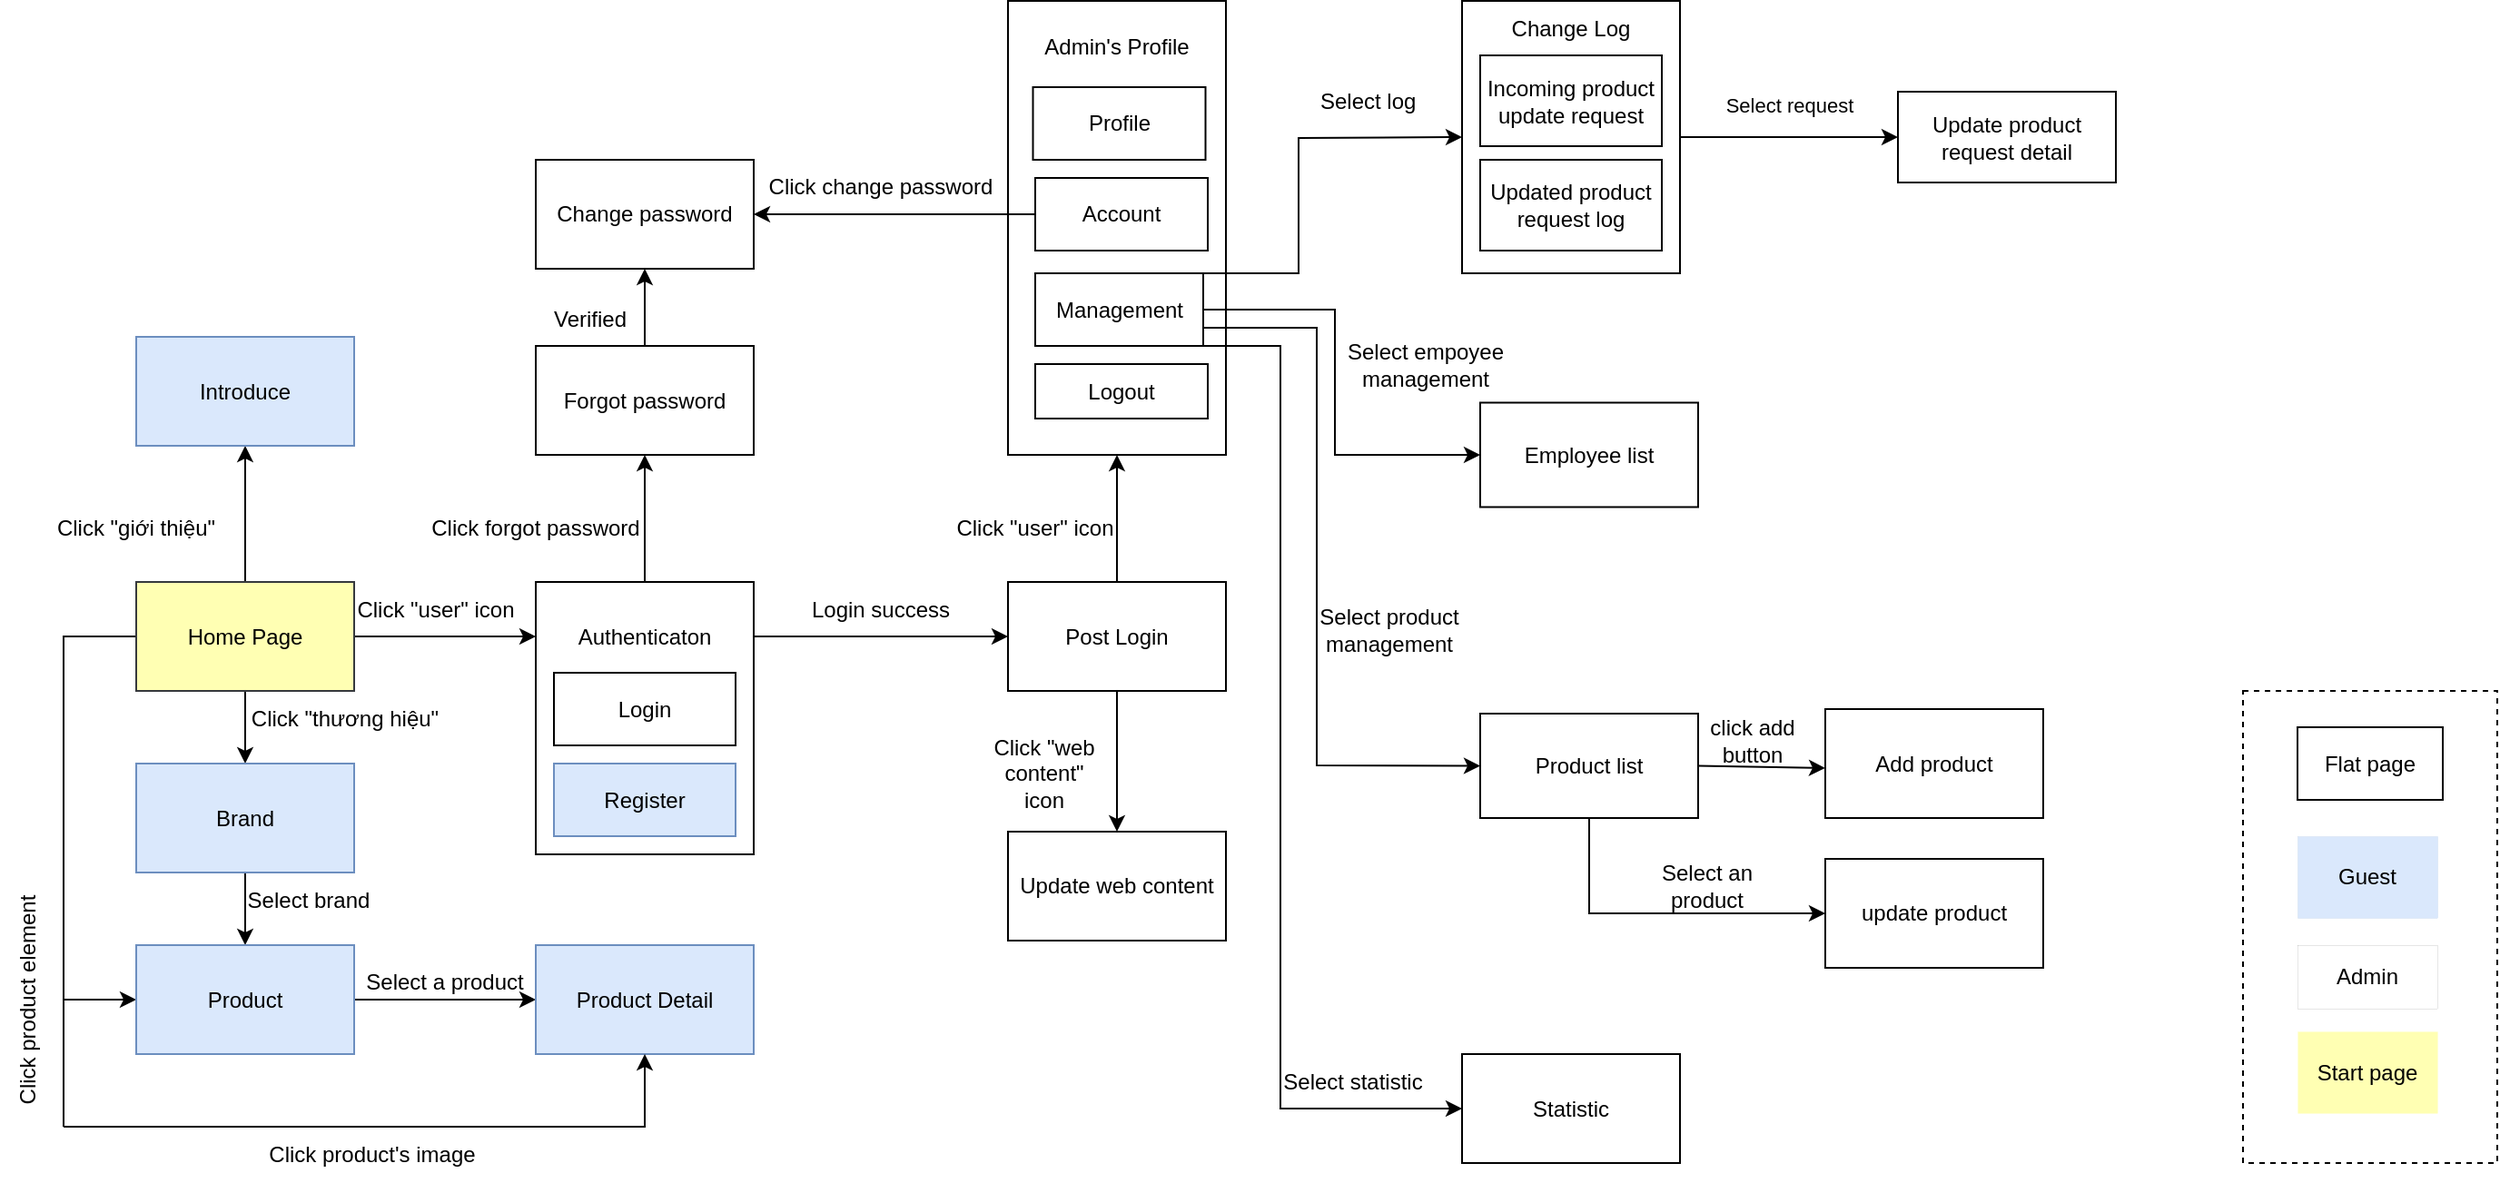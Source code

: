 <mxfile version="21.7.5" type="device">
  <diagram id="_5H-L2p9wcAScAushxqT" name="Trang-1">
    <mxGraphModel dx="255" dy="596" grid="1" gridSize="10" guides="1" tooltips="1" connect="1" arrows="1" fold="1" page="1" pageScale="1" pageWidth="850" pageHeight="1100" math="0" shadow="0">
      <root>
        <mxCell id="0" />
        <mxCell id="1" parent="0" />
        <mxCell id="MCsUvH6jt3mRJvjkBpip-1" style="edgeStyle=orthogonalEdgeStyle;rounded=0;orthogonalLoop=1;jettySize=auto;html=1;entryX=0.5;entryY=0;entryDx=0;entryDy=0;" parent="1" source="MCsUvH6jt3mRJvjkBpip-5" target="MCsUvH6jt3mRJvjkBpip-7" edge="1">
          <mxGeometry relative="1" as="geometry" />
        </mxCell>
        <mxCell id="MCsUvH6jt3mRJvjkBpip-2" style="edgeStyle=orthogonalEdgeStyle;rounded=0;orthogonalLoop=1;jettySize=auto;html=1;entryX=0;entryY=0.5;entryDx=0;entryDy=0;" parent="1" source="MCsUvH6jt3mRJvjkBpip-5" target="MCsUvH6jt3mRJvjkBpip-9" edge="1">
          <mxGeometry relative="1" as="geometry">
            <mxPoint x="990" y="902.5" as="targetPoint" />
            <Array as="points">
              <mxPoint x="960" y="672.5" />
              <mxPoint x="960" y="872.5" />
            </Array>
          </mxGeometry>
        </mxCell>
        <mxCell id="MCsUvH6jt3mRJvjkBpip-3" style="edgeStyle=orthogonalEdgeStyle;rounded=0;orthogonalLoop=1;jettySize=auto;html=1;" parent="1" source="MCsUvH6jt3mRJvjkBpip-5" edge="1">
          <mxGeometry relative="1" as="geometry">
            <mxPoint x="1220" y="672.5" as="targetPoint" />
          </mxGeometry>
        </mxCell>
        <mxCell id="MCsUvH6jt3mRJvjkBpip-4" style="edgeStyle=orthogonalEdgeStyle;rounded=0;orthogonalLoop=1;jettySize=auto;html=1;entryX=0.5;entryY=1;entryDx=0;entryDy=0;" parent="1" source="MCsUvH6jt3mRJvjkBpip-5" target="MCsUvH6jt3mRJvjkBpip-12" edge="1">
          <mxGeometry relative="1" as="geometry" />
        </mxCell>
        <mxCell id="MCsUvH6jt3mRJvjkBpip-5" value="Home Page" style="rounded=0;whiteSpace=wrap;html=1;fillColor=#FFFFB3;strokeColor=#36393d;" parent="1" vertex="1">
          <mxGeometry x="1000" y="642.5" width="120" height="60" as="geometry" />
        </mxCell>
        <mxCell id="MCsUvH6jt3mRJvjkBpip-6" value="" style="edgeStyle=orthogonalEdgeStyle;rounded=0;orthogonalLoop=1;jettySize=auto;html=1;" parent="1" source="MCsUvH6jt3mRJvjkBpip-7" target="MCsUvH6jt3mRJvjkBpip-9" edge="1">
          <mxGeometry relative="1" as="geometry" />
        </mxCell>
        <mxCell id="MCsUvH6jt3mRJvjkBpip-7" value="Brand" style="rounded=0;whiteSpace=wrap;html=1;fillColor=#dae8fc;strokeColor=#6c8ebf;" parent="1" vertex="1">
          <mxGeometry x="1000" y="742.5" width="120" height="60" as="geometry" />
        </mxCell>
        <mxCell id="MCsUvH6jt3mRJvjkBpip-8" style="edgeStyle=orthogonalEdgeStyle;rounded=0;orthogonalLoop=1;jettySize=auto;html=1;entryX=0;entryY=0.5;entryDx=0;entryDy=0;" parent="1" source="MCsUvH6jt3mRJvjkBpip-9" target="MCsUvH6jt3mRJvjkBpip-14" edge="1">
          <mxGeometry relative="1" as="geometry">
            <mxPoint x="1210" y="902.5" as="targetPoint" />
          </mxGeometry>
        </mxCell>
        <mxCell id="MCsUvH6jt3mRJvjkBpip-9" value="Product" style="rounded=0;whiteSpace=wrap;html=1;fillColor=#dae8fc;strokeColor=#6c8ebf;" parent="1" vertex="1">
          <mxGeometry x="1000" y="842.5" width="120" height="60" as="geometry" />
        </mxCell>
        <mxCell id="MCsUvH6jt3mRJvjkBpip-10" style="edgeStyle=orthogonalEdgeStyle;rounded=0;orthogonalLoop=1;jettySize=auto;html=1;entryX=0;entryY=0.5;entryDx=0;entryDy=0;" parent="1" source="MCsUvH6jt3mRJvjkBpip-11" target="MCsUvH6jt3mRJvjkBpip-13" edge="1">
          <mxGeometry relative="1" as="geometry">
            <mxPoint x="1420" y="672.5" as="targetPoint" />
            <Array as="points">
              <mxPoint x="1350" y="672.5" />
              <mxPoint x="1350" y="672.5" />
            </Array>
          </mxGeometry>
        </mxCell>
        <mxCell id="MCsUvH6jt3mRJvjkBpip-11" value="" style="rounded=0;whiteSpace=wrap;html=1;" parent="1" vertex="1">
          <mxGeometry x="1220" y="642.5" width="120" height="150" as="geometry" />
        </mxCell>
        <mxCell id="MCsUvH6jt3mRJvjkBpip-12" value="Introduce" style="rounded=0;whiteSpace=wrap;html=1;fillColor=#dae8fc;strokeColor=#6c8ebf;" parent="1" vertex="1">
          <mxGeometry x="1000" y="507.5" width="120" height="60" as="geometry" />
        </mxCell>
        <mxCell id="MCsUvH6jt3mRJvjkBpip-13" value="Post Login" style="rounded=0;whiteSpace=wrap;html=1;" parent="1" vertex="1">
          <mxGeometry x="1480" y="642.5" width="120" height="60" as="geometry" />
        </mxCell>
        <mxCell id="MCsUvH6jt3mRJvjkBpip-14" value="Product Detail" style="rounded=0;whiteSpace=wrap;html=1;fillColor=#dae8fc;strokeColor=#6c8ebf;" parent="1" vertex="1">
          <mxGeometry x="1220" y="842.5" width="120" height="60" as="geometry" />
        </mxCell>
        <mxCell id="MCsUvH6jt3mRJvjkBpip-15" value="" style="endArrow=none;html=1;rounded=0;" parent="1" edge="1">
          <mxGeometry width="50" height="50" relative="1" as="geometry">
            <mxPoint x="960" y="942.5" as="sourcePoint" />
            <mxPoint x="960" y="872.5" as="targetPoint" />
          </mxGeometry>
        </mxCell>
        <mxCell id="MCsUvH6jt3mRJvjkBpip-16" value="" style="endArrow=classic;html=1;rounded=0;entryX=0.5;entryY=1;entryDx=0;entryDy=0;" parent="1" target="MCsUvH6jt3mRJvjkBpip-14" edge="1">
          <mxGeometry width="50" height="50" relative="1" as="geometry">
            <mxPoint x="960" y="942.5" as="sourcePoint" />
            <mxPoint x="1400" y="972.5" as="targetPoint" />
            <Array as="points">
              <mxPoint x="1280" y="942.5" />
            </Array>
          </mxGeometry>
        </mxCell>
        <mxCell id="MCsUvH6jt3mRJvjkBpip-17" value="Forgot password" style="rounded=0;whiteSpace=wrap;html=1;" parent="1" vertex="1">
          <mxGeometry x="1220" y="512.5" width="120" height="60" as="geometry" />
        </mxCell>
        <mxCell id="MCsUvH6jt3mRJvjkBpip-18" value="" style="rounded=0;whiteSpace=wrap;html=1;" parent="1" vertex="1">
          <mxGeometry x="1480" y="322.5" width="120" height="250" as="geometry" />
        </mxCell>
        <mxCell id="MCsUvH6jt3mRJvjkBpip-19" value="Admin&#39;s Profile" style="text;html=1;strokeColor=none;fillColor=none;align=center;verticalAlign=middle;whiteSpace=wrap;rounded=0;" parent="1" vertex="1">
          <mxGeometry x="1495" y="332.5" width="90" height="30" as="geometry" />
        </mxCell>
        <mxCell id="MCsUvH6jt3mRJvjkBpip-22" value="Account" style="rounded=0;whiteSpace=wrap;html=1;" parent="1" vertex="1">
          <mxGeometry x="1495" y="420" width="95" height="40" as="geometry" />
        </mxCell>
        <mxCell id="MCsUvH6jt3mRJvjkBpip-23" value="" style="endArrow=classic;html=1;rounded=0;exitX=0.5;exitY=0;exitDx=0;exitDy=0;entryX=0.5;entryY=1;entryDx=0;entryDy=0;" parent="1" source="MCsUvH6jt3mRJvjkBpip-13" target="MCsUvH6jt3mRJvjkBpip-18" edge="1">
          <mxGeometry width="50" height="50" relative="1" as="geometry">
            <mxPoint x="1460" y="532.5" as="sourcePoint" />
            <mxPoint x="1510" y="482.5" as="targetPoint" />
          </mxGeometry>
        </mxCell>
        <mxCell id="MCsUvH6jt3mRJvjkBpip-24" value="" style="endArrow=classic;html=1;rounded=0;entryX=1;entryY=0.5;entryDx=0;entryDy=0;exitX=0;exitY=0.5;exitDx=0;exitDy=0;" parent="1" source="MCsUvH6jt3mRJvjkBpip-22" target="MCsUvH6jt3mRJvjkBpip-25" edge="1">
          <mxGeometry width="50" height="50" relative="1" as="geometry">
            <mxPoint x="1400" y="422.5" as="sourcePoint" />
            <mxPoint x="1380" y="542.5" as="targetPoint" />
          </mxGeometry>
        </mxCell>
        <mxCell id="MCsUvH6jt3mRJvjkBpip-25" value="Change password" style="rounded=0;whiteSpace=wrap;html=1;" parent="1" vertex="1">
          <mxGeometry x="1220" y="410" width="120" height="60" as="geometry" />
        </mxCell>
        <mxCell id="MCsUvH6jt3mRJvjkBpip-26" value="" style="endArrow=classic;html=1;rounded=0;exitX=0.5;exitY=0;exitDx=0;exitDy=0;entryX=0.5;entryY=1;entryDx=0;entryDy=0;" parent="1" source="MCsUvH6jt3mRJvjkBpip-11" target="MCsUvH6jt3mRJvjkBpip-17" edge="1">
          <mxGeometry width="50" height="50" relative="1" as="geometry">
            <mxPoint x="1240" y="592.5" as="sourcePoint" />
            <mxPoint x="1290" y="542.5" as="targetPoint" />
          </mxGeometry>
        </mxCell>
        <mxCell id="MCsUvH6jt3mRJvjkBpip-27" value="" style="endArrow=classic;html=1;rounded=0;exitX=0.5;exitY=0;exitDx=0;exitDy=0;entryX=0.5;entryY=1;entryDx=0;entryDy=0;" parent="1" source="MCsUvH6jt3mRJvjkBpip-17" target="MCsUvH6jt3mRJvjkBpip-25" edge="1">
          <mxGeometry width="50" height="50" relative="1" as="geometry">
            <mxPoint x="1350" y="532.5" as="sourcePoint" />
            <mxPoint x="1400" y="482.5" as="targetPoint" />
          </mxGeometry>
        </mxCell>
        <mxCell id="MCsUvH6jt3mRJvjkBpip-38" value="Logout" style="rounded=0;whiteSpace=wrap;html=1;" parent="1" vertex="1">
          <mxGeometry x="1495" y="522.5" width="95" height="30" as="geometry" />
        </mxCell>
        <mxCell id="MCsUvH6jt3mRJvjkBpip-39" value="Login" style="rounded=0;whiteSpace=wrap;html=1;" parent="1" vertex="1">
          <mxGeometry x="1230" y="692.5" width="100" height="40" as="geometry" />
        </mxCell>
        <mxCell id="MCsUvH6jt3mRJvjkBpip-40" value="Register" style="rounded=0;whiteSpace=wrap;html=1;fillColor=#dae8fc;strokeColor=#6c8ebf;" parent="1" vertex="1">
          <mxGeometry x="1230" y="742.5" width="100" height="40" as="geometry" />
        </mxCell>
        <mxCell id="MCsUvH6jt3mRJvjkBpip-41" value="Authenticaton" style="text;html=1;strokeColor=none;fillColor=none;align=center;verticalAlign=middle;whiteSpace=wrap;rounded=0;" parent="1" vertex="1">
          <mxGeometry x="1250" y="657.5" width="60" height="30" as="geometry" />
        </mxCell>
        <mxCell id="MCsUvH6jt3mRJvjkBpip-46" value="Management" style="rounded=0;whiteSpace=wrap;html=1;" parent="1" vertex="1">
          <mxGeometry x="1495" y="472.5" width="92.5" height="40" as="geometry" />
        </mxCell>
        <mxCell id="MCsUvH6jt3mRJvjkBpip-52" value="Click &quot;giới thiệu&quot;" style="text;html=1;strokeColor=none;fillColor=none;align=center;verticalAlign=middle;whiteSpace=wrap;rounded=0;" parent="1" vertex="1">
          <mxGeometry x="940" y="597.5" width="120" height="30" as="geometry" />
        </mxCell>
        <mxCell id="MCsUvH6jt3mRJvjkBpip-53" value="Click &quot;thương hiệu&quot;" style="text;html=1;strokeColor=none;fillColor=none;align=center;verticalAlign=middle;whiteSpace=wrap;rounded=0;" parent="1" vertex="1">
          <mxGeometry x="1060" y="702.5" width="110" height="30" as="geometry" />
        </mxCell>
        <mxCell id="MCsUvH6jt3mRJvjkBpip-54" value="Select brand" style="text;html=1;strokeColor=none;fillColor=none;align=center;verticalAlign=middle;whiteSpace=wrap;rounded=0;" parent="1" vertex="1">
          <mxGeometry x="1060" y="802.5" width="70" height="30" as="geometry" />
        </mxCell>
        <mxCell id="MCsUvH6jt3mRJvjkBpip-55" value="Click product element" style="text;html=1;strokeColor=none;fillColor=none;align=center;verticalAlign=middle;whiteSpace=wrap;rounded=0;rotation=-90;" parent="1" vertex="1">
          <mxGeometry x="880" y="857.5" width="120" height="30" as="geometry" />
        </mxCell>
        <mxCell id="MCsUvH6jt3mRJvjkBpip-57" value="Click product&#39;s image" style="text;html=1;strokeColor=none;fillColor=none;align=center;verticalAlign=middle;whiteSpace=wrap;rounded=0;" parent="1" vertex="1">
          <mxGeometry x="1070" y="942.5" width="120" height="30" as="geometry" />
        </mxCell>
        <mxCell id="MCsUvH6jt3mRJvjkBpip-59" value="Select a product" style="text;html=1;strokeColor=none;fillColor=none;align=center;verticalAlign=middle;whiteSpace=wrap;rounded=0;" parent="1" vertex="1">
          <mxGeometry x="1120" y="847.5" width="100" height="30" as="geometry" />
        </mxCell>
        <mxCell id="MCsUvH6jt3mRJvjkBpip-60" value="Click &quot;user&quot; icon" style="text;html=1;strokeColor=none;fillColor=none;align=center;verticalAlign=middle;whiteSpace=wrap;rounded=0;" parent="1" vertex="1">
          <mxGeometry x="1120" y="642.5" width="90" height="30" as="geometry" />
        </mxCell>
        <mxCell id="MCsUvH6jt3mRJvjkBpip-65" value="Click forgot password" style="text;html=1;strokeColor=none;fillColor=none;align=center;verticalAlign=middle;whiteSpace=wrap;rounded=0;" parent="1" vertex="1">
          <mxGeometry x="1160" y="597.5" width="120" height="30" as="geometry" />
        </mxCell>
        <mxCell id="MCsUvH6jt3mRJvjkBpip-67" value="Verified" style="text;html=1;strokeColor=none;fillColor=none;align=center;verticalAlign=middle;whiteSpace=wrap;rounded=0;" parent="1" vertex="1">
          <mxGeometry x="1220" y="482.5" width="60" height="30" as="geometry" />
        </mxCell>
        <mxCell id="MCsUvH6jt3mRJvjkBpip-68" value="Click change password" style="text;html=1;strokeColor=none;fillColor=none;align=center;verticalAlign=middle;whiteSpace=wrap;rounded=0;rotation=0;" parent="1" vertex="1">
          <mxGeometry x="1340" y="410" width="140" height="30" as="geometry" />
        </mxCell>
        <mxCell id="MCsUvH6jt3mRJvjkBpip-71" value="Login success" style="text;html=1;strokeColor=none;fillColor=none;align=center;verticalAlign=middle;whiteSpace=wrap;rounded=0;" parent="1" vertex="1">
          <mxGeometry x="1370" y="642.5" width="80" height="30" as="geometry" />
        </mxCell>
        <mxCell id="MCsUvH6jt3mRJvjkBpip-72" value="Click &quot;user&quot; icon" style="text;html=1;strokeColor=none;fillColor=none;align=center;verticalAlign=middle;whiteSpace=wrap;rounded=0;" parent="1" vertex="1">
          <mxGeometry x="1450" y="597.5" width="90" height="30" as="geometry" />
        </mxCell>
        <mxCell id="MCsUvH6jt3mRJvjkBpip-95" value="Employee list" style="rounded=0;whiteSpace=wrap;html=1;" parent="1" vertex="1">
          <mxGeometry x="1740" y="543.75" width="120" height="57.5" as="geometry" />
        </mxCell>
        <mxCell id="MCsUvH6jt3mRJvjkBpip-102" value="" style="endArrow=classic;html=1;rounded=0;exitX=1;exitY=0.5;exitDx=0;exitDy=0;entryX=0;entryY=0.5;entryDx=0;entryDy=0;" parent="1" source="MCsUvH6jt3mRJvjkBpip-46" target="MCsUvH6jt3mRJvjkBpip-95" edge="1">
          <mxGeometry width="50" height="50" relative="1" as="geometry">
            <mxPoint x="1740" y="562.5" as="sourcePoint" />
            <mxPoint x="1790" y="512.5" as="targetPoint" />
            <Array as="points">
              <mxPoint x="1660" y="492.5" />
              <mxPoint x="1660" y="572.5" />
            </Array>
          </mxGeometry>
        </mxCell>
        <mxCell id="MCsUvH6jt3mRJvjkBpip-103" value="Select empoyee management" style="text;html=1;strokeColor=none;fillColor=none;align=center;verticalAlign=middle;whiteSpace=wrap;rounded=0;" parent="1" vertex="1">
          <mxGeometry x="1650" y="507.5" width="120" height="30" as="geometry" />
        </mxCell>
        <mxCell id="MCsUvH6jt3mRJvjkBpip-112" value="Product list" style="rounded=0;whiteSpace=wrap;html=1;" parent="1" vertex="1">
          <mxGeometry x="1740" y="715" width="120" height="57.5" as="geometry" />
        </mxCell>
        <mxCell id="MCsUvH6jt3mRJvjkBpip-113" value="Add product" style="rounded=0;whiteSpace=wrap;html=1;" parent="1" vertex="1">
          <mxGeometry x="1930" y="712.5" width="120" height="60" as="geometry" />
        </mxCell>
        <mxCell id="MCsUvH6jt3mRJvjkBpip-114" value="update product" style="rounded=0;whiteSpace=wrap;html=1;" parent="1" vertex="1">
          <mxGeometry x="1930" y="795" width="120" height="60" as="geometry" />
        </mxCell>
        <mxCell id="MCsUvH6jt3mRJvjkBpip-115" value="" style="endArrow=classic;html=1;exitX=1;exitY=0.5;exitDx=0;exitDy=0;" parent="1" source="MCsUvH6jt3mRJvjkBpip-112" edge="1">
          <mxGeometry width="50" height="50" relative="1" as="geometry">
            <mxPoint x="1960" y="815" as="sourcePoint" />
            <mxPoint x="1930" y="745" as="targetPoint" />
          </mxGeometry>
        </mxCell>
        <mxCell id="MCsUvH6jt3mRJvjkBpip-116" value="" style="endArrow=classic;html=1;rounded=0;exitX=0.5;exitY=1;exitDx=0;exitDy=0;entryX=0;entryY=0.5;entryDx=0;entryDy=0;" parent="1" source="MCsUvH6jt3mRJvjkBpip-112" target="MCsUvH6jt3mRJvjkBpip-114" edge="1">
          <mxGeometry width="50" height="50" relative="1" as="geometry">
            <mxPoint x="1960" y="815" as="sourcePoint" />
            <mxPoint x="2010" y="765" as="targetPoint" />
            <Array as="points">
              <mxPoint x="1800" y="825" />
            </Array>
          </mxGeometry>
        </mxCell>
        <mxCell id="MCsUvH6jt3mRJvjkBpip-117" value="click add button" style="text;html=1;strokeColor=none;fillColor=none;align=center;verticalAlign=middle;whiteSpace=wrap;rounded=0;" parent="1" vertex="1">
          <mxGeometry x="1860" y="715" width="60" height="30" as="geometry" />
        </mxCell>
        <mxCell id="MCsUvH6jt3mRJvjkBpip-118" value="Select an product" style="text;html=1;strokeColor=none;fillColor=none;align=center;verticalAlign=middle;whiteSpace=wrap;rounded=0;" parent="1" vertex="1">
          <mxGeometry x="1820" y="795" width="90" height="30" as="geometry" />
        </mxCell>
        <mxCell id="MCsUvH6jt3mRJvjkBpip-119" value="" style="endArrow=classic;html=1;rounded=0;exitX=1;exitY=0.75;exitDx=0;exitDy=0;entryX=0;entryY=0.5;entryDx=0;entryDy=0;" parent="1" source="MCsUvH6jt3mRJvjkBpip-46" target="MCsUvH6jt3mRJvjkBpip-112" edge="1">
          <mxGeometry width="50" height="50" relative="1" as="geometry">
            <mxPoint x="1700" y="642.5" as="sourcePoint" />
            <mxPoint x="1750" y="592.5" as="targetPoint" />
            <Array as="points">
              <mxPoint x="1650" y="502.5" />
              <mxPoint x="1650" y="743.5" />
            </Array>
          </mxGeometry>
        </mxCell>
        <mxCell id="MCsUvH6jt3mRJvjkBpip-122" value="Select product management" style="text;html=1;strokeColor=none;fillColor=none;align=center;verticalAlign=middle;whiteSpace=wrap;rounded=0;" parent="1" vertex="1">
          <mxGeometry x="1630" y="653.75" width="120" height="30" as="geometry" />
        </mxCell>
        <mxCell id="MCsUvH6jt3mRJvjkBpip-126" value="Statistic" style="rounded=0;whiteSpace=wrap;html=1;" parent="1" vertex="1">
          <mxGeometry x="1730" y="902.5" width="120" height="60" as="geometry" />
        </mxCell>
        <mxCell id="MCsUvH6jt3mRJvjkBpip-127" value="" style="endArrow=classic;html=1;rounded=0;exitX=1;exitY=1;exitDx=0;exitDy=0;entryX=0;entryY=0.5;entryDx=0;entryDy=0;" parent="1" source="MCsUvH6jt3mRJvjkBpip-46" target="MCsUvH6jt3mRJvjkBpip-126" edge="1">
          <mxGeometry width="50" height="50" relative="1" as="geometry">
            <mxPoint x="1800" y="482.5" as="sourcePoint" />
            <mxPoint x="1850" y="432.5" as="targetPoint" />
            <Array as="points">
              <mxPoint x="1630" y="512.5" />
              <mxPoint x="1630" y="932.5" />
            </Array>
          </mxGeometry>
        </mxCell>
        <mxCell id="MCsUvH6jt3mRJvjkBpip-129" value="Select statistic" style="text;html=1;strokeColor=none;fillColor=none;align=center;verticalAlign=middle;whiteSpace=wrap;rounded=0;" parent="1" vertex="1">
          <mxGeometry x="1620" y="902.5" width="100" height="30" as="geometry" />
        </mxCell>
        <mxCell id="MCsUvH6jt3mRJvjkBpip-131" value="" style="endArrow=classic;html=1;rounded=0;exitX=0.5;exitY=1;exitDx=0;exitDy=0;" parent="1" source="MCsUvH6jt3mRJvjkBpip-13" target="MCsUvH6jt3mRJvjkBpip-132" edge="1">
          <mxGeometry width="50" height="50" relative="1" as="geometry">
            <mxPoint x="1310" y="832.5" as="sourcePoint" />
            <mxPoint x="1540" y="822.5" as="targetPoint" />
          </mxGeometry>
        </mxCell>
        <mxCell id="MCsUvH6jt3mRJvjkBpip-132" value="Update web content" style="rounded=0;whiteSpace=wrap;html=1;" parent="1" vertex="1">
          <mxGeometry x="1480" y="780" width="120" height="60" as="geometry" />
        </mxCell>
        <mxCell id="MCsUvH6jt3mRJvjkBpip-133" value="Click &quot;web content&quot; icon" style="text;html=1;strokeColor=none;fillColor=none;align=center;verticalAlign=middle;whiteSpace=wrap;rounded=0;" parent="1" vertex="1">
          <mxGeometry x="1470" y="732.5" width="60" height="30" as="geometry" />
        </mxCell>
        <mxCell id="MCsUvH6jt3mRJvjkBpip-135" value="" style="rounded=0;whiteSpace=wrap;html=1;" parent="1" vertex="1">
          <mxGeometry x="1730" y="322.5" width="120" height="150" as="geometry" />
        </mxCell>
        <mxCell id="MCsUvH6jt3mRJvjkBpip-136" value="" style="endArrow=classic;html=1;rounded=0;exitX=1;exitY=0;exitDx=0;exitDy=0;entryX=0;entryY=0.5;entryDx=0;entryDy=0;" parent="1" source="MCsUvH6jt3mRJvjkBpip-46" target="MCsUvH6jt3mRJvjkBpip-135" edge="1">
          <mxGeometry width="50" height="50" relative="1" as="geometry">
            <mxPoint x="1700" y="382.5" as="sourcePoint" />
            <mxPoint x="1750" y="332.5" as="targetPoint" />
            <Array as="points">
              <mxPoint x="1640" y="472.5" />
              <mxPoint x="1640" y="398" />
            </Array>
          </mxGeometry>
        </mxCell>
        <mxCell id="MCsUvH6jt3mRJvjkBpip-139" value="Incoming product update request" style="rounded=0;whiteSpace=wrap;html=1;" parent="1" vertex="1">
          <mxGeometry x="1740" y="352.5" width="100" height="50" as="geometry" />
        </mxCell>
        <mxCell id="MCsUvH6jt3mRJvjkBpip-140" value="Change Log" style="text;html=1;strokeColor=none;fillColor=none;align=center;verticalAlign=middle;whiteSpace=wrap;rounded=0;" parent="1" vertex="1">
          <mxGeometry x="1755" y="322.5" width="70" height="30" as="geometry" />
        </mxCell>
        <mxCell id="MCsUvH6jt3mRJvjkBpip-141" value="Select log&amp;nbsp;" style="text;html=1;strokeColor=none;fillColor=none;align=center;verticalAlign=middle;whiteSpace=wrap;rounded=0;" parent="1" vertex="1">
          <mxGeometry x="1650" y="362.5" width="60" height="30" as="geometry" />
        </mxCell>
        <mxCell id="MCsUvH6jt3mRJvjkBpip-146" value="" style="rounded=0;whiteSpace=wrap;html=1;dashed=1;" parent="1" vertex="1">
          <mxGeometry x="2160" y="702.5" width="140" height="260" as="geometry" />
        </mxCell>
        <mxCell id="MCsUvH6jt3mRJvjkBpip-147" value="Guest" style="rounded=0;whiteSpace=wrap;html=1;dashed=1;strokeWidth=0;fillColor=#dae8fc;strokeColor=#6c8ebf;" parent="1" vertex="1">
          <mxGeometry x="2190" y="782.5" width="77" height="45" as="geometry" />
        </mxCell>
        <mxCell id="MCsUvH6jt3mRJvjkBpip-148" value="Admin" style="rounded=0;whiteSpace=wrap;html=1;dashed=1;strokeWidth=0;" parent="1" vertex="1">
          <mxGeometry x="2190" y="842.5" width="77" height="35" as="geometry" />
        </mxCell>
        <mxCell id="MCsUvH6jt3mRJvjkBpip-149" value="Flat page" style="rounded=0;whiteSpace=wrap;html=1;strokeWidth=1;perimeterSpacing=1;" parent="1" vertex="1">
          <mxGeometry x="2190" y="722.5" width="80" height="40" as="geometry" />
        </mxCell>
        <mxCell id="MCsUvH6jt3mRJvjkBpip-150" value="Start page" style="rounded=0;whiteSpace=wrap;html=1;dashed=1;strokeWidth=0;fillColor=#FFFFB3;strokeColor=#FFFFB3;" parent="1" vertex="1">
          <mxGeometry x="2190" y="890" width="77" height="45" as="geometry" />
        </mxCell>
        <mxCell id="FUtiyMjO_QzbdSouwC5e-1" value="Updated product request log" style="rounded=0;whiteSpace=wrap;html=1;" vertex="1" parent="1">
          <mxGeometry x="1740" y="410" width="100" height="50" as="geometry" />
        </mxCell>
        <mxCell id="FUtiyMjO_QzbdSouwC5e-2" value="Profile" style="rounded=0;whiteSpace=wrap;html=1;" vertex="1" parent="1">
          <mxGeometry x="1493.75" y="370" width="95" height="40" as="geometry" />
        </mxCell>
        <mxCell id="FUtiyMjO_QzbdSouwC5e-3" value="Update product&lt;br&gt;request detail" style="rounded=0;whiteSpace=wrap;html=1;" vertex="1" parent="1">
          <mxGeometry x="1970" y="372.5" width="120" height="50" as="geometry" />
        </mxCell>
        <mxCell id="FUtiyMjO_QzbdSouwC5e-5" value="Select request" style="endArrow=classic;html=1;rounded=0;exitX=1;exitY=0.5;exitDx=0;exitDy=0;entryX=0;entryY=0.5;entryDx=0;entryDy=0;" edge="1" parent="1" source="MCsUvH6jt3mRJvjkBpip-135" target="FUtiyMjO_QzbdSouwC5e-3">
          <mxGeometry y="18" width="50" height="50" relative="1" as="geometry">
            <mxPoint x="1870" y="390" as="sourcePoint" />
            <mxPoint x="1920" y="340" as="targetPoint" />
            <mxPoint as="offset" />
          </mxGeometry>
        </mxCell>
      </root>
    </mxGraphModel>
  </diagram>
</mxfile>
